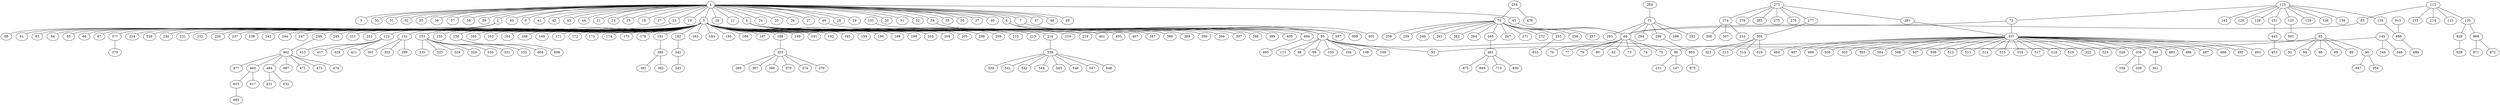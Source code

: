 graph {



	1 [height="0.05", level="1", pos="-1257.34,-3413.84", width="0.05"];
	101 [level="2", pos="-5941.89,4882.44"];
	103 [height="0.05", level="1", pos="-5138.28,9228.00", width="0.05"];
	104 [height="0.05", level="1", pos="-4753.04,6436.79", width="0.05"];
	108 [level="2", pos="-4710.27,6767.85"];
	109 [height="0.05", level="1", pos="-6728.96,7381.07", width="0.05"];
	11 [height="0.05", level="1", pos="2166.83,-5262.52", width="0.05"];
	111 [height="0.05", level="1", pos="-6044.26,8464.24", width="0.05"];
	112 [height="0.05", level="1", pos="-7372.22,11589.62", width="0.05"];
	113 [height="0.05", level="1", pos="-5809.54,11486.51", width="0.05"];
	114 [height="0.05", level="1", pos="-7135.39,10460.58", width="0.05"];
	115 [level="2", pos="-7896.69,12270.74"];
	120 [height="0.05", level="1", pos="-5330.67,13197.33", width="0.05"];
	122 [height="0.05", level="1", pos="-2239.37,1627.81", width="0.05"];
	123 [height="0.05", level="1", pos="-12927.37,-984.88", width="0.05"];
	125 [level="2", pos="-12415.02,-2023.11"];
	126 [level="2", pos="-11893.64,-1024.94"];
	128 [level="2", pos="-12682.02,512.80"];
	129 [height="0.05", level="1", pos="-11733.63,578.72", width="0.05"];
	131 [level="2", pos="-14267.81,-1855.41"];
	134 [level="3", pos="-14273.71,-765.21"];
	136 [level="3", pos="-13357.32,305.00"];
	139 [level="2", pos="-13960.49,-22.34"];
	14 [height="0.05", level="1", pos="-3954.20,-1659.60", width="0.05"];
	143 [level="2", pos="-13359.40,-1866.04"];
	145 [level="2", pos="-7479.89,7678.62"];
	147 [level="2", pos="-7751.23,5732.70"];
	15 [height="0.05", level="1", pos="-2290.77,-6876.54", width="0.05"];
	151 [height="0.05", level="1", pos="-8678.26,7132.04", width="0.05"];
	152 [height="0.05", level="1", pos="1191.67,5014.82", width="0.05"];
	153 [height="0.05", level="1", pos="4407.40,3928.46", width="0.05"];
	155 [level="2", pos="-1147.03,2017.91"];
	156 [level="2", pos="441.66,3433.54"];
	16 [level="2", pos="325.77,-4991.47"];
	160 [height="0.05", level="1", pos="1400.17,3069.99", width="0.05"];
	163 [level="3", pos="542.36,-853.72"];
	164 [level="2", pos="2049.94,411.88"];
	168 [height="0.05", level="1", pos="747.42,2618.68", width="0.05"];
	169 [level="2", pos="106.94,-516.27"];
	17 [height="0.05", level="1", pos="-2540.26,121.39", width="0.05"];
	171 [level="2", pos="-1254.72,-121.45"];
	172 [level="2", pos="-1584.03,545.46"];
	173 [level="2", pos="1452.42,-582.84"];
	174 [height="0.05", level="1", pos="2480.93,-89.05", width="0.05"];
	175 [level="2", pos="-105.81,2692.70"];
	179 [level="2", pos="-1388.54,1483.86"];
	181 [height="0.05", level="1", pos="-971.94,2757.85", width="0.05"];
	182 [height="0.05", level="1", pos="-596.98,2146.23", width="0.05"];
	183 [level="3", pos="2235.76,-76.57"];
	184 [level="2", pos="-154.62,2447.12"];
	185 [level="2", pos="1034.23,-544.43"];
	186 [level="2", pos="1419.03,1826.13"];
	187 [height="0.05", level="1", pos="2068.12,898.45", width="0.05"];
	188 [height="0.05", level="1", pos="3147.85,3340.25", width="0.05"];
	189 [level="2", pos="501.68,-1319.99"];
	19 [level="2", pos="-2545.25,-4971.08"];
	191 [level="2", pos="979.74,-1276.57"];
	192 [level="2", pos="1691.17,-190.20"];
	193 [level="2", pos="-1267.42,-752.12"];
	194 [level="2", pos="2287.57,1815.54"];
	196 [level="2", pos="776.27,-1638.53"];
	198 [level="2", pos="-85.95,-577.63"];
	199 [level="2", pos="-493.99,-636.25"];
	2 [height="0.05", level="1", pos="-5156.15,3.57", width="0.05"];
	20 [height="0.05", level="1", pos="-3960.89,-4632.43", width="0.05"];
	203 [level="2", pos="-1452.11,575.90"];
	204 [level="3", pos="2345.71,193.44"];
	205 [height="0.05", level="1", pos="1319.85,-1486.48", width="0.05"];
	206 [level="2", pos="-1172.39,1383.05"];
	209 [level="3", pos="1939.95,-607.65"];
	21 [level="2", pos="-3243.27,-2264.57"];
	210 [height="0.05", level="1", pos="1507.50,-164.22", width="0.05"];
	213 [level="2", pos="179.83,-841.70"];
	216 [height="0.05", level="1", pos="-1704.83,3089.71", width="0.05"];
	218 [height="0.05", level="1", pos="-1793.12,1184.31", width="0.05"];
	219 [level="2", pos="2239.61,-1009.01"];
	224 [height="0.05", level="1", pos="876.73,-444.61", width="0.05"];
	228 [level="2", pos="-590.07,-899.48"];
	23 [height="0.05", level="1", pos="486.62,-6888.76", width="0.05"];
	230 [level="2", pos="-196.12,-908.71"];
	231 [level="2", pos="-1476.91,235.44"];
	232 [height="0.05", level="1", pos="3045.86,1986.02", width="0.05"];
	236 [height="0.05", level="1", pos="2094.09,177.97", width="0.05"];
	237 [level="3", pos="960.79,1905.33"];
	239 [level="2", pos="-1218.47,-1097.28"];
	24 [level="2", pos="1048.42,-4184.47"];
	243 [level="2", pos="1731.24,850.08"];
	244 [level="3", pos="829.49,-686.66"];
	247 [level="3", pos="2385.32,693.17"];
	248 [height="0.05", level="1", pos="4559.05,685.07", width="0.05"];
	249 [level="2", pos="-1046.20,-503.83"];
	25 [level="2", pos="2050.97,-3349.37"];
	251 [level="3", pos="1954.48,1274.05"];
	252 [level="2", pos="-1070.75,-116.40"];
	254 [level="2", pos="-12359.38,6116.97"];
	255 [level="2", pos="-15400.96,4992.36"];
	256 [level="2", pos="-12416.43,3656.15"];
	257 [height="0.05", level="1", pos="-15803.76,6258.64", width="0.05"];
	258 [height="0.05", level="1", pos="-14442.43,2708.81", width="0.05"];
	259 [level="2", pos="-13864.49,3311.99"];
	26 [level="2", pos="-3368.79,-1413.38"];
	260 [level="2", pos="-12851.30,5943.69"];
	261 [level="2", pos="-14936.59,6109.71"];
	262 [height="0.05", level="1", pos="-14119.28,7290.80", width="0.05"];
	264 [level="2", pos="-12736.03,3348.28"];
	265 [level="2", pos="-15141.74,3469.82"];
	267 [height="0.05", level="1", pos="-15834.95,4180.24", width="0.05"];
	27 [level="2", pos="-2120.56,-834.78"];
	271 [level="2", pos="-13847.74,6701.45"];
	272 [level="2", pos="-12196.00,4901.29"];
	273 [height="0.05", level="1", pos="-12061.83,-5777.03", width="0.05"];
	274 [level="2", pos="-10715.25,-7001.43"];
	275 [level="2", pos="-12998.06,-6264.49"];
	276 [level="2", pos="-12297.71,-4999.00"];
	277 [height="0.05", level="1", pos="-13102.85,-7681.47", width="0.05"];
	279 [level="2", pos="-11813.03,-7116.57"];
	28 [height="0.05", level="1", pos="-3454.04,1153.33", width="0.05"];
	281 [height="0.05", level="1", pos="-10855.04,-2807.78", width="0.05"];
	283 [height="0.05", level="1", pos="-13649.14,-5179.02", width="0.05"];
	284 [height="0.05", level="1", pos="-12495.53,9716.15", width="0.05"];
	288 [level="3", pos="-10619.32,8867.32"];
	29 [level="2", pos="2883.31,-2015.64"];
	292 [level="3", pos="-11887.20,7573.48"];
	293 [level="3", pos="-10506.09,8037.80"];
	294 [level="2", pos="-12386.38,8446.54"];
	296 [height="0.05", level="1", pos="-10994.29,10538.29", width="0.05"];
	299 [height="0.05", level="1", pos="1620.05,6815.00", width="0.05"];
	3 [height="0.05", level="1", pos="64.82,305.45", width="0.05"];
	30 [height="0.05", level="1", pos="1900.74,-3985.08", width="0.05"];
	301 [level="2", pos="1868.24,4872.24"];
	302 [level="2", pos="604.39,5813.92"];
	304 [height="0.05", level="1", pos="-14013.49,-9221.58", width="0.05"];
	306 [level="2", pos="-9779.71,-7421.96"];
	307 [level="2", pos="-10730.58,-7781.93"];
	31 [level="2", pos="1257.06,-1729.28"];
	310 [level="3", pos="-9989.19,-6316.44"];
	313 [height="0.05", level="1", pos="-14024.85,-10851.87", width="0.05"];
	314 [level="2", pos="-14926.78,-9554.11"];
	319 [level="2", pos="-14600.96,-8450.55"];
	32 [height="0.05", level="1", pos="-762.52,-6009.73", width="0.05"];
	323 [level="2", pos="-13120.90,-9526.57"];
	325 [height="0.05", level="1", pos="6601.57,3746.26", width="0.05"];
	328 [level="3", pos="4223.13,4477.30"];
	329 [level="2", pos="5589.13,3227.77"];
	330 [level="2", pos="4890.20,2802.08"];
	331 [level="2", pos="4998.81,4797.98"];
	333 [level="3", pos="4286.15,2973.56"];
	335 [height="0.05", level="1", pos="6264.74,5050.78", width="0.05"];
	336 [level="2", pos="-9445.83,-2478.92"];
	337 [height="0.05", level="1", pos="-7513.48,-3714.54", width="0.05"];
	338 [level="2", pos="-10357.02,-1826.89"];
	339 [level="2", pos="-10501.88,-2592.02"];
	340 [level="3", pos="-5203.70,-3616.90"];
	341 [level="3", pos="-5270.79,-3006.88"];
	342 [level="2", pos="-1083.50,3547.37"];
	343 [level="2", pos="-847.05,4409.85"];
	344 [level="2", pos="-7246.74,8624.17"];
	348 [level="3", pos="-8131.63,8441.23"];
	35 [height="0.05", level="1", pos="-4160.97,-2678.51", width="0.05"];
	355 [level="2", pos="3541.63,5927.75"];
	36 [height="0.05", level="1", pos="-3515.76,-4560.39", width="0.05"];
	360 [level="2", pos="4894.28,6203.36"];
	367 [level="2", pos="2912.50,5504.10"];
	369 [level="2", pos="3494.97,7079.50"];
	37 [height="0.05", level="1", pos="1815.75,-2876.92", width="0.05"];
	370 [level="3", pos="4526.26,5249.18"];
	374 [level="2", pos="2874.37,6490.36"];
	376 [level="2", pos="4360.19,6933.55"];
	377 [level="2", pos="1349.61,-6846.47"];
	379 [level="2", pos="2149.11,-6755.85"];
	380 [height="0.05", level="1", pos="-1540.98,5166.47", width="0.05"];
	381 [height="0.05", level="1", pos="-514.19,6769.02", width="0.05"];
	382 [level="3", pos="-976.50,5319.87"];
	387 [height="0.05", level="1", pos="1210.07,-11191.85", width="0.05"];
	388 [level="2", pos="1194.16,-7992.60"];
	389 [height="0.05", level="1", pos="2827.58,-8174.92", width="0.05"];
	390 [level="2", pos="456.84,-10384.56"];
	394 [height="0.05", level="1", pos="-750.98,-10976.01", width="0.05"];
	397 [level="3", pos="-218.58,-7888.68"];
	398 [level="2", pos="-958.16,-8806.73"];
	399 [level="2", pos="-448.18,-9880.58"];
	4 [height="0.05", level="1", pos="435.86,-9064.12", width="0.05"];
	40 [level="3", pos="-2725.08,-1048.36"];
	400 [height="0.05", level="1", pos="2773.65,-10040.07", width="0.05"];
	401 [level="2", pos="1611.33,-10036.67"];
	405 [level="2", pos="2045.37,-8949.40"];
	407 [level="2", pos="-1030.46,-9222.03"];
	41 [height="0.05", level="1", pos="485.17,-5301.51", width="0.05"];
	411 [level="2", pos="-2633.42,2919.03"];
	413 [level="3", pos="-2597.96,2510.85"];
	417 [height="0.05", level="1", pos="-2192.54,3730.47", width="0.05"];
	42 [height="0.05", level="1", pos="-3517.80,-3684.39", width="0.05"];
	428 [level="2", pos="-1645.58,2554.87"];
	43 [height="0.05", level="1", pos="-3721.23,-2691.05", width="0.05"];
	44 [height="0.05", level="1", pos="292.68,-6251.72", width="0.05"];
	443 [level="2", pos="-15029.98,-2603.95"];
	45 [height="0.05", level="1", pos="-4486.21,2316.13", width="0.05"];
	453 [level="2", pos="-15605.93,-3037.33"];
	46 [height="0.05", level="1", pos="3292.24,-4693.83", width="0.05"];
	461 [level="2", pos="-16095.68,2394.50"];
	462 [level="2", pos="6304.78,-193.59"];
	463 [level="2", pos="8059.01,337.89"];
	464 [level="3", pos="5613.83,-640.09"];
	467 [level="3", pos="6440.29,1142.85"];
	47 [level="2", pos="-3004.60,334.78"];
	471 [level="2", pos="7312.35,-604.15"];
	473 [level="2", pos="7174.79,833.07"];
	474 [level="2", pos="6692.51,-1095.96"];
	477 [level="3", pos="5852.67,980.38"];
	478 [level="2", pos="-11657.97,6386.16"];
	48 [height="0.05", level="1", pos="4125.39,-2238.96", width="0.05"];
	483 [level="2", pos="-8184.62,-1518.77"];
	486 [level="2", pos="-6415.39,-5481.24"];
	487 [height="0.05", level="1", pos="-9820.39,-3824.61", width="0.05"];
	488 [level="2", pos="-7441.46,-1662.82"];
	49 [level="3", pos="-145.42,-2261.31"];
	492 [height="0.05", level="1", pos="-5683.92,-1993.13", width="0.05"];
	493 [level="2", pos="-5871.80,-1323.61"];
	494 [height="0.05", level="1", pos="-9681.61,-5092.99", width="0.05"];
	497 [level="2", pos="-6135.74,-2578.50"];
	499 [level="2", pos="-7282.66,-1186.13"];
	5 [level="2", pos="-1108.06,-1811.66"];
	50 [height="0.05", level="1", pos="-3812.50,-289.07", width="0.05"];
	500 [level="3", pos="-5562.18,-3524.48"];
	502 [height="0.05", level="1", pos="-7288.50,-7070.53", width="0.05"];
	503 [height="0.05", level="1", pos="-9522.71,-1345.56", width="0.05"];
	504 [height="0.05", level="1", pos="-5424.81,-4257.01", width="0.05"];
	506 [height="0.05", level="1", pos="-5171.59,-5169.70", width="0.05"];
	507 [height="0.05", level="1", pos="-8647.14,-6073.47", width="0.05"];
	509 [height="0.05", level="1", pos="-5835.07,-2985.11", width="0.05"];
	51 [height="0.05", level="1", pos="-2771.93,-5637.06", width="0.05"];
	512 [level="2", pos="-5675.71,-4983.34"];
	513 [height="0.05", level="1", pos="-6454.08,-615.96", width="0.05"];
	514 [level="2", pos="-8157.63,-5486.89"];
	515 [height="0.05", level="1", pos="-5452.31,-6482.92", width="0.05"];
	516 [height="0.05", level="1", pos="-7103.05,-6187.49", width="0.05"];
	517 [level="2", pos="-9380.99,-3934.86"];
	518 [level="2", pos="-5043.67,-4247.45"];
	519 [level="2", pos="-6480.54,-959.69"];
	52 [height="0.05", level="1", pos="-3236.67,-897.70", width="0.05"];
	522 [height="0.05", level="1", pos="-9095.72,-1648.31", width="0.05"];
	525 [level="2", pos="-8981.48,-4860.83"];
	528 [level="2", pos="-6136.48,-1569.39"];
	536 [height="0.05", level="1", pos="-2690.36,8096.95", width="0.05"];
	539 [level="2", pos="-3499.54,8125.86"];
	54 [height="0.05", level="1", pos="-1946.06,85.30", width="0.05"];
	541 [level="3", pos="-2950.27,7449.56"];
	542 [level="2", pos="-2713.11,9365.24"];
	544 [height="0.05", level="1", pos="-676.60,9421.44", width="0.05"];
	545 [level="2", pos="-1889.20,9254.57"];
	546 [level="3", pos="-1755.99,7471.65"];
	547 [level="3", pos="-3187.06,8703.43"];
	548 [level="2", pos="-1252.77,8152.34"];
	55 [height="0.05", level="1", pos="2479.57,-1703.45", width="0.05"];
	56 [level="2", pos="-3303.26,-3558.51"];
	57 [level="2", pos="-1659.76,-5508.14"];
	58 [level="3", pos="-1564.39,-1337.78"];
	59 [height="0.05", level="1", pos="3374.60,-1925.39", width="0.05"];
	591 [level="2", pos="-12558.75,-2837.53"];
	597 [level="2", pos="5299.86,-4297.81"];
	599 [level="2", pos="5354.44,-3294.52"];
	6 [height="0.05", level="1", pos="4545.81,-3555.01", width="0.05"];
	60 [level="3", pos="1737.82,-1953.92"];
	601 [level="3", pos="-860.46,-1462.57"];
	604 [level="2", pos="-381.85,4187.64"];
	608 [level="2", pos="642.99,4359.61"];
	61 [level="2", pos="-5402.87,1076.82"];
	615 [level="3", pos="8453.29,929.02"];
	617 [level="2", pos="8832.52,-105.91"];
	628 [level="3", pos="-5893.68,14067.12"];
	629 [level="3", pos="-5617.51,13924.30"];
	63 [height="0.05", level="1", pos="-5861.20,-791.15", width="0.05"];
	631 [level="3", pos="5592.06,-1393.19"];
	632 [level="3", pos="5088.00,-839.35"];
	633 [level="2", pos="-16211.77,5157.17"];
	64 [level="3", pos="-4730.78,457.47"];
	65 [level="2", pos="-4633.94,-1113.20"];
	66 [height="0.05", level="1", pos="-4217.57,-5511.18", width="0.05"];
	67 [height="0.05", level="1", pos="-7320.36,862.66", width="0.05"];
	68 [height="0.05", level="1", pos="-6481.30,1745.94", width="0.05"];
	683 [level="3", pos="8752.96,1393.67"];
	69 [height="0.05", level="1", pos="-9442.14,4067.92", width="0.05"];
	694 [level="2", pos="4021.86,-5465.29"];
	695 [level="2", pos="4608.07,-5976.10"];
	7 [level="3", pos="-1049.46,-1731.17"];
	70 [height="0.05", level="1", pos="-13656.95,4841.92", width="0.05"];
	71 [height="0.05", level="1", pos="-11023.80,8358.17", width="0.05"];
	715 [level="3", pos="-15736.02,2172.62"];
	72 [height="0.05", level="1", pos="-9421.12,658.42", width="0.05"];
	73 [level="2", pos="-9276.41,2409.54"];
	74 [level="3", pos="-10384.86,2995.01"];
	75 [height="0.05", level="1", pos="-8824.27,5088.25", width="0.05"];
	76 [level="2", pos="-8472.70,4261.53"];
	77 [height="0.05", level="1", pos="-10137.85,6261.65", width="0.05"];
	79 [height="0.05", level="1", pos="-11277.28,3055.83", width="0.05"];
	80 [level="2", pos="-8276.41,2614.35"];
	82 [level="2", pos="-8352.38,2845.80"];
	83 [height="0.05", level="1", pos="-8901.85,8659.62", width="0.05"];
	830 [level="2", pos="-17343.24,2638.91"];
	85 [height="0.05", level="1", pos="-3900.87,5219.69", width="0.05"];
	86 [level="2", pos="-4136.06,4454.15"];
	863 [level="2", pos="-10676.00,11329.86"];
	868 [level="2", pos="-4228.20,13351.35"];
	871 [level="2", pos="-3585.39,13949.93"];
	872 [level="2", pos="-3541.82,12793.79"];
	875 [level="3", pos="-16682.20,3529.12"];
	88 [height="0.05", level="1", pos="-3790.51,6911.72", width="0.05"];
	886 [level="3", pos="-15569.56,-875.87"];
	889 [level="3", pos="-15077.66,-633.72"];
	89 [level="3", pos="-3063.39,6027.44"];
	9 [height="0.05", level="1", pos="1333.74,-4934.46", width="0.05"];
	90 [height="0.05", level="1", pos="-3382.65,3050.20", width="0.05"];
	915 [level="3", pos="-15316.75,-143.64"];
	92 [height="0.05", level="1", pos="-2495.50,5890.53", width="0.05"];
	93 [height="0.05", level="1", pos="-4865.28,5120.00", width="0.05"];
	94 [height="0.05", level="1", pos="-2727.68,4452.09", width="0.05"];
	947 [level="3", pos="-2744.76,3615.89"];
	949 [level="2", pos="-16661.36,1760.73"];
	95 [height="0.05", level="1", pos="-5726.96,6162.48", width="0.05"];
	954 [height="0.05", level="1", pos="-1626.34,-475.51", width="0.05"];
	96 [height="0.05", level="1", pos="-7559.66,6919.23", width="0.05"];
	975 [level="2", pos="-10391.78,11972.08"];
	98 [height="0.05", level="1", pos="-4902.14,8109.33", width="0.05"];
	99 [height="0.05", level="1", pos="-6901.93,4356.69", width="0.05"];
	3 -- 236 [ ];
	3 -- 239 [ ];
	3 -- 243 [ ];
	3 -- 248 [ ];
	3 -- 249 [ ];
	3 -- 252 [ ];
	3 -- 204 [ ];
	3 -- 247 [ ];
	3 -- 237 [ ];
	3 -- 163 [ ];
	1 -- 23 [ ];
	3 -- 209 [ ];
	3 -- 183 [ ];
	3 -- 244 [ ];
	3 -- 251 [ ];
	4 -- 387 [ ];
	4 -- 388 [ ];
	4 -- 389 [ ];
	4 -- 390 [ ];
	4 -- 394 [ ];
	4 -- 398 [ ];
	1 -- 24 [ ];
	4 -- 399 [ ];
	4 -- 400 [ ];
	4 -- 401 [ ];
	4 -- 405 [ ];
	4 -- 407 [ ];
	4 -- 397 [ ];
	45 -- 69 [ ];
	46 -- 694 [ ];
	54 -- 95 [ ];
	6 -- 597 [ ];
	1 -- 25 [ ];
	6 -- 599 [ ];
	7 -- 601 [ ];
	101 -- 95 [ ];
	95 -- 103 [ ];
	95 -- 104 [ ];
	95 -- 108 [ ];
	95 -- 109 [ ];
	95 -- 111 [ ];
	95 -- 96 [ ];
	95 -- 93 [ ];
	1 -- 26 [ ];
	95 -- 98 [ ];
	95 -- 99 [ ];
	112 -- 113 [ ];
	112 -- 114 [ ];
	112 -- 115 [ ];
	112 -- 120 [ ];
	112 -- 83 [ ];
	120 -- 868 [ ];
	120 -- 629 [ ];
	83 -- 69 [ ];
	1 -- 27 [ ];
	868 -- 871 [ ];
	868 -- 872 [ ];
	629 -- 628 [ ];
	122 -- 411 [ ];
	122 -- 417 [ ];
	122 -- 428 [ ];
	122 -- 413 [ ];
	123 -- 125 [ ];
	123 -- 126 [ ];
	123 -- 128 [ ];
	1 -- 28 [ ];
	123 -- 129 [ ];
	123 -- 131 [ ];
	123 -- 139 [ ];
	123 -- 143 [ ];
	123 -- 72 [ ];
	123 -- 136 [ ];
	123 -- 134 [ ];
	125 -- 591 [ ];
	131 -- 443 [ ];
	72 -- 337 [ ];
	1 -- 29 [ ];
	72 -- 69 [ ];
	134 -- 889 [ ];
	443 -- 453 [ ];
	145 -- 344 [ ];
	145 -- 96 [ ];
	145 -- 348 [ ];
	96 -- 147 [ ];
	96 -- 151 [ ];
	152 -- 299 [ ];
	152 -- 301 [ ];
	1 -- 3 [ ];
	152 -- 302 [ ];
	153 -- 325 [ ];
	153 -- 329 [ ];
	153 -- 330 [ ];
	153 -- 331 [ ];
	153 -- 335 [ ];
	153 -- 328 [ ];
	153 -- 333 [ ];
	156 -- 604 [ ];
	156 -- 608 [ ];
	1 -- 30 [ ];
	181 -- 380 [ ];
	380 -- 381 [ ];
	380 -- 382 [ ];
	182 -- 342 [ ];
	342 -- 343 [ ];
	188 -- 355 [ ];
	355 -- 360 [ ];
	355 -- 367 [ ];
	355 -- 369 [ ];
	355 -- 374 [ ];
	1 -- 31 [ ];
	1 -- 11 [ ];
	355 -- 376 [ ];
	355 -- 370 [ ];
	216 -- 536 [ ];
	536 -- 539 [ ];
	536 -- 542 [ ];
	536 -- 544 [ ];
	536 -- 545 [ ];
	536 -- 548 [ ];
	536 -- 541 [ ];
	536 -- 547 [ ];
	1 -- 32 [ ];
	536 -- 546 [ ];
	377 -- 379 [ ];
	248 -- 462 [ ];
	462 -- 463 [ ];
	462 -- 471 [ ];
	462 -- 473 [ ];
	462 -- 474 [ ];
	462 -- 477 [ ];
	462 -- 464 [ ];
	462 -- 467 [ ];
	1 -- 35 [ ];
	254 -- 478 [ ];
	254 -- 70 [ ];
	70 -- 255 [ ];
	70 -- 256 [ ];
	70 -- 257 [ ];
	70 -- 258 [ ];
	70 -- 259 [ ];
	70 -- 260 [ ];
	70 -- 261 [ ];
	70 -- 262 [ ];
	1 -- 36 [ ];
	70 -- 264 [ ];
	70 -- 265 [ ];
	70 -- 267 [ ];
	70 -- 271 [ ];
	70 -- 272 [ ];
	70 -- 69 [ ];
	255 -- 633 [ ];
	265 -- 461 [ ];
	461 -- 830 [ ];
	461 -- 949 [ ];
	1 -- 37 [ ];
	461 -- 875 [ ];
	461 -- 715 [ ];
	273 -- 274 [ ];
	273 -- 275 [ ];
	273 -- 276 [ ];
	273 -- 277 [ ];
	273 -- 279 [ ];
	273 -- 281 [ ];
	273 -- 283 [ ];
	274 -- 306 [ ];
	1 -- 4 [ ];
	274 -- 307 [ ];
	274 -- 310 [ ];
	277 -- 304 [ ];
	281 -- 337 [ ];
	304 -- 313 [ ];
	304 -- 314 [ ];
	304 -- 319 [ ];
	304 -- 323 [ ];
	337 -- 336 [ ];
	337 -- 483 [ ];
	1 -- 41 [ ];
	337 -- 486 [ ];
	337 -- 487 [ ];
	337 -- 488 [ ];
	337 -- 492 [ ];
	337 -- 493 [ ];
	337 -- 494 [ ];
	337 -- 497 [ ];
	337 -- 499 [ ];
	337 -- 502 [ ];
	337 -- 503 [ ];
	1 -- 42 [ ];
	337 -- 504 [ ];
	337 -- 506 [ ];
	337 -- 507 [ ];
	337 -- 509 [ ];
	337 -- 512 [ ];
	337 -- 513 [ ];
	337 -- 514 [ ];
	337 -- 515 [ ];
	337 -- 516 [ ];
	337 -- 517 [ ];
	1 -- 43 [ ];
	337 -- 518 [ ];
	337 -- 519 [ ];
	337 -- 522 [ ];
	337 -- 525 [ ];
	337 -- 528 [ ];
	337 -- 340 [ ];
	337 -- 500 [ ];
	284 -- 71 [ ];
	71 -- 294 [ ];
	71 -- 296 [ ];
	1 -- 44 [ ];
	71 -- 69 [ ];
	71 -- 293 [ ];
	71 -- 292 [ ];
	71 -- 288 [ ];
	296 -- 863 [ ];
	863 -- 975 [ ];
	336 -- 338 [ ];
	336 -- 339 [ ];
	340 -- 341 [ ];
	69 -- 73 [ ];
	1 -- 45 [ ];
	1 -- 14 [ ];
	69 -- 75 [ ];
	69 -- 76 [ ];
	69 -- 77 [ ];
	69 -- 79 [ ];
	69 -- 80 [ ];
	69 -- 82 [ ];
	69 -- 74 [ ];
	694 -- 695 [ ];
	463 -- 617 [ ];
	463 -- 615 [ ];
	1 -- 46 [ ];
	464 -- 631 [ ];
	464 -- 632 [ ];
	615 -- 683 [ ];
	85 -- 86 [ ];
	85 -- 88 [ ];
	85 -- 90 [ ];
	85 -- 92 [ ];
	85 -- 93 [ ];
	85 -- 94 [ ];
	85 -- 89 [ ];
	1 -- 47 [ ];
	90 -- 954 [ ];
	90 -- 947 [ ];
	915 -- 889 [ ];
	889 -- 886 [ ];
	1 -- 48 [ ];
	1 -- 5 [ ];
	1 -- 50 [ ];
	1 -- 51 [ ];
	1 -- 52 [ ];
	1 -- 54 [ ];
	1 -- 55 [ ];
	1 -- 56 [ ];
	1 -- 15 [ ];
	1 -- 57 [ ];
	1 -- 59 [ ];
	1 -- 6 [ ];
	1 -- 9 [ ];
	1 -- 7 [ ];
	1 -- 40 [ ];
	1 -- 58 [ ];
	1 -- 60 [ ];
	1 -- 49 [ ];
	2 -- 61 [ ];
	1 -- 16 [ ];
	2 -- 63 [ ];
	2 -- 65 [ ];
	2 -- 66 [ ];
	2 -- 67 [ ];
	2 -- 68 [ ];
	2 -- 64 [ ];
	23 -- 377 [ ];
	3 -- 122 [ ];
	3 -- 152 [ ];
	3 -- 153 [ ];
	1 -- 17 [ ];
	3 -- 155 [ ];
	3 -- 156 [ ];
	3 -- 160 [ ];
	3 -- 164 [ ];
	3 -- 168 [ ];
	3 -- 169 [ ];
	3 -- 171 [ ];
	3 -- 172 [ ];
	3 -- 173 [ ];
	3 -- 174 [ ];
	1 -- 19 [ ];
	3 -- 175 [ ];
	3 -- 179 [ ];
	3 -- 181 [ ];
	3 -- 182 [ ];
	3 -- 184 [ ];
	3 -- 185 [ ];
	3 -- 186 [ ];
	3 -- 187 [ ];
	3 -- 188 [ ];
	3 -- 189 [ ];
	1 -- 2 [ ];
	3 -- 191 [ ];
	3 -- 192 [ ];
	3 -- 193 [ ];
	3 -- 194 [ ];
	3 -- 196 [ ];
	3 -- 198 [ ];
	3 -- 199 [ ];
	3 -- 203 [ ];
	3 -- 205 [ ];
	3 -- 206 [ ];
	1 -- 20 [ ];
	3 -- 210 [ ];
	3 -- 213 [ ];
	3 -- 216 [ ];
	3 -- 218 [ ];
	3 -- 219 [ ];
	3 -- 224 [ ];
	3 -- 228 [ ];
	3 -- 230 [ ];
	3 -- 231 [ ];
	3 -- 232 [ ];
	1 -- 21 [ ];
}
